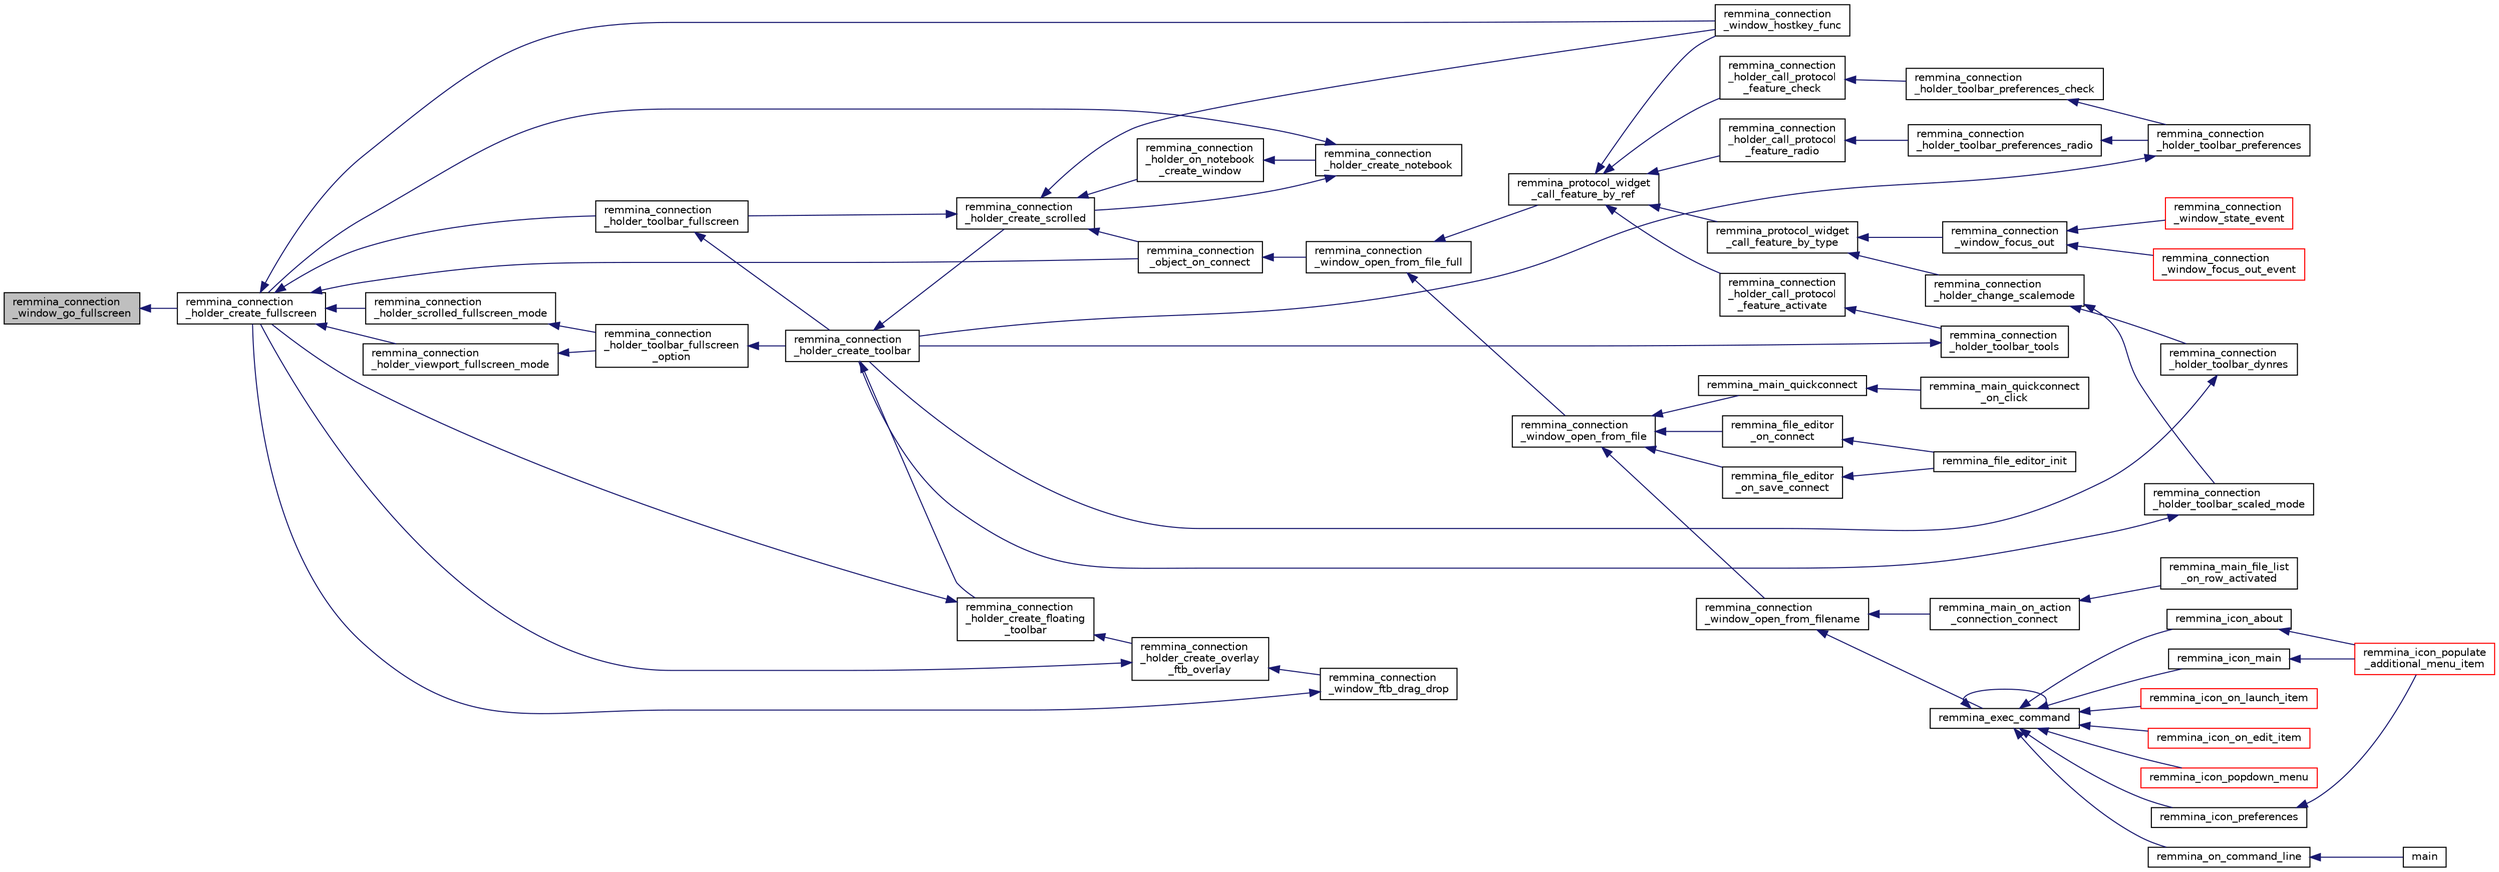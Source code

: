 digraph "remmina_connection_window_go_fullscreen"
{
  edge [fontname="Helvetica",fontsize="10",labelfontname="Helvetica",labelfontsize="10"];
  node [fontname="Helvetica",fontsize="10",shape=record];
  rankdir="LR";
  Node13757 [label="remmina_connection\l_window_go_fullscreen",height=0.2,width=0.4,color="black", fillcolor="grey75", style="filled", fontcolor="black"];
  Node13757 -> Node13758 [dir="back",color="midnightblue",fontsize="10",style="solid",fontname="Helvetica"];
  Node13758 [label="remmina_connection\l_holder_create_fullscreen",height=0.2,width=0.4,color="black", fillcolor="white", style="filled",URL="$remmina__connection__window_8c.html#ae67ca4d276339723c1ff87fc224eaccf"];
  Node13758 -> Node13759 [dir="back",color="midnightblue",fontsize="10",style="solid",fontname="Helvetica"];
  Node13759 [label="remmina_connection\l_holder_toolbar_fullscreen",height=0.2,width=0.4,color="black", fillcolor="white", style="filled",URL="$remmina__connection__window_8c.html#a02ac20f50f1b7b816bd7208127efdbee"];
  Node13759 -> Node13760 [dir="back",color="midnightblue",fontsize="10",style="solid",fontname="Helvetica"];
  Node13760 [label="remmina_connection\l_holder_create_toolbar",height=0.2,width=0.4,color="black", fillcolor="white", style="filled",URL="$remmina__connection__window_8c.html#af8138da72278e9e9000276e08a6fd984"];
  Node13760 -> Node13761 [dir="back",color="midnightblue",fontsize="10",style="solid",fontname="Helvetica"];
  Node13761 [label="remmina_connection\l_holder_create_floating\l_toolbar",height=0.2,width=0.4,color="black", fillcolor="white", style="filled",URL="$remmina__connection__window_8c.html#a967dca6c1876afc3e6bcb763f9709d43"];
  Node13761 -> Node13762 [dir="back",color="midnightblue",fontsize="10",style="solid",fontname="Helvetica"];
  Node13762 [label="remmina_connection\l_holder_create_overlay\l_ftb_overlay",height=0.2,width=0.4,color="black", fillcolor="white", style="filled",URL="$remmina__connection__window_8c.html#ab2edcb806312b3367c70fbb13c383ae0"];
  Node13762 -> Node13763 [dir="back",color="midnightblue",fontsize="10",style="solid",fontname="Helvetica"];
  Node13763 [label="remmina_connection\l_window_ftb_drag_drop",height=0.2,width=0.4,color="black", fillcolor="white", style="filled",URL="$remmina__connection__window_8c.html#a15c9b2bd929f8f2bb64d0bb6fa60f067"];
  Node13763 -> Node13758 [dir="back",color="midnightblue",fontsize="10",style="solid",fontname="Helvetica"];
  Node13762 -> Node13758 [dir="back",color="midnightblue",fontsize="10",style="solid",fontname="Helvetica"];
  Node13761 -> Node13758 [dir="back",color="midnightblue",fontsize="10",style="solid",fontname="Helvetica"];
  Node13760 -> Node13764 [dir="back",color="midnightblue",fontsize="10",style="solid",fontname="Helvetica"];
  Node13764 [label="remmina_connection\l_holder_create_scrolled",height=0.2,width=0.4,color="black", fillcolor="white", style="filled",URL="$remmina__connection__window_8c.html#a57b3656c37df65d276ddd50a16906dc7"];
  Node13764 -> Node13759 [dir="back",color="midnightblue",fontsize="10",style="solid",fontname="Helvetica"];
  Node13764 -> Node13765 [dir="back",color="midnightblue",fontsize="10",style="solid",fontname="Helvetica"];
  Node13765 [label="remmina_connection\l_holder_on_notebook\l_create_window",height=0.2,width=0.4,color="black", fillcolor="white", style="filled",URL="$remmina__connection__window_8c.html#a2f5fc595c1aad851962aa58e2009bcce"];
  Node13765 -> Node13766 [dir="back",color="midnightblue",fontsize="10",style="solid",fontname="Helvetica"];
  Node13766 [label="remmina_connection\l_holder_create_notebook",height=0.2,width=0.4,color="black", fillcolor="white", style="filled",URL="$remmina__connection__window_8c.html#ae616dc409c5775dc73d9a83c1f081705"];
  Node13766 -> Node13764 [dir="back",color="midnightblue",fontsize="10",style="solid",fontname="Helvetica"];
  Node13766 -> Node13758 [dir="back",color="midnightblue",fontsize="10",style="solid",fontname="Helvetica"];
  Node13764 -> Node13767 [dir="back",color="midnightblue",fontsize="10",style="solid",fontname="Helvetica"];
  Node13767 [label="remmina_connection\l_window_hostkey_func",height=0.2,width=0.4,color="black", fillcolor="white", style="filled",URL="$remmina__connection__window_8c.html#abef663d930076deb3105f86dabe2a9c3"];
  Node13764 -> Node13768 [dir="back",color="midnightblue",fontsize="10",style="solid",fontname="Helvetica"];
  Node13768 [label="remmina_connection\l_object_on_connect",height=0.2,width=0.4,color="black", fillcolor="white", style="filled",URL="$remmina__connection__window_8c.html#a0ad685a873ecef95ec13caba17e0c22e"];
  Node13768 -> Node13769 [dir="back",color="midnightblue",fontsize="10",style="solid",fontname="Helvetica"];
  Node13769 [label="remmina_connection\l_window_open_from_file_full",height=0.2,width=0.4,color="black", fillcolor="white", style="filled",URL="$remmina__connection__window_8h.html#adbf2b670ca3bae96a99cb0b36021a961"];
  Node13769 -> Node13770 [dir="back",color="midnightblue",fontsize="10",style="solid",fontname="Helvetica"];
  Node13770 [label="remmina_connection\l_window_open_from_file",height=0.2,width=0.4,color="black", fillcolor="white", style="filled",URL="$remmina__connection__window_8h.html#a1c7f722a89609523cc4de079cc82f23c"];
  Node13770 -> Node13771 [dir="back",color="midnightblue",fontsize="10",style="solid",fontname="Helvetica"];
  Node13771 [label="remmina_connection\l_window_open_from_filename",height=0.2,width=0.4,color="black", fillcolor="white", style="filled",URL="$remmina__connection__window_8h.html#ab0ed27ef360efc7d92906cbabf9da5db"];
  Node13771 -> Node13772 [dir="back",color="midnightblue",fontsize="10",style="solid",fontname="Helvetica"];
  Node13772 [label="remmina_exec_command",height=0.2,width=0.4,color="black", fillcolor="white", style="filled",URL="$remmina__exec_8h.html#a424cabdcff647797061e7482049d62a7"];
  Node13772 -> Node13773 [dir="back",color="midnightblue",fontsize="10",style="solid",fontname="Helvetica"];
  Node13773 [label="remmina_on_command_line",height=0.2,width=0.4,color="black", fillcolor="white", style="filled",URL="$remmina_8c.html#aeb286fc5bd52ab5382ab8cb495dc2914"];
  Node13773 -> Node13774 [dir="back",color="midnightblue",fontsize="10",style="solid",fontname="Helvetica"];
  Node13774 [label="main",height=0.2,width=0.4,color="black", fillcolor="white", style="filled",URL="$remmina_8c.html#a0ddf1224851353fc92bfbff6f499fa97"];
  Node13772 -> Node13772 [dir="back",color="midnightblue",fontsize="10",style="solid",fontname="Helvetica"];
  Node13772 -> Node13775 [dir="back",color="midnightblue",fontsize="10",style="solid",fontname="Helvetica"];
  Node13775 [label="remmina_icon_main",height=0.2,width=0.4,color="black", fillcolor="white", style="filled",URL="$remmina__icon_8c.html#a920476110ab6410c8fc8cf734109e497"];
  Node13775 -> Node13776 [dir="back",color="midnightblue",fontsize="10",style="solid",fontname="Helvetica"];
  Node13776 [label="remmina_icon_populate\l_additional_menu_item",height=0.2,width=0.4,color="red", fillcolor="white", style="filled",URL="$remmina__icon_8c.html#a8aaf73ed94cf20dcce1c7be26262cb56"];
  Node13772 -> Node13786 [dir="back",color="midnightblue",fontsize="10",style="solid",fontname="Helvetica"];
  Node13786 [label="remmina_icon_preferences",height=0.2,width=0.4,color="black", fillcolor="white", style="filled",URL="$remmina__icon_8c.html#ad3b0e3d12e4854eae05b1afea19da404"];
  Node13786 -> Node13776 [dir="back",color="midnightblue",fontsize="10",style="solid",fontname="Helvetica"];
  Node13772 -> Node13787 [dir="back",color="midnightblue",fontsize="10",style="solid",fontname="Helvetica"];
  Node13787 [label="remmina_icon_about",height=0.2,width=0.4,color="black", fillcolor="white", style="filled",URL="$remmina__icon_8c.html#a5cdf1958ef01e49889bcee2e90e2cf71"];
  Node13787 -> Node13776 [dir="back",color="midnightblue",fontsize="10",style="solid",fontname="Helvetica"];
  Node13772 -> Node13788 [dir="back",color="midnightblue",fontsize="10",style="solid",fontname="Helvetica"];
  Node13788 [label="remmina_icon_on_launch_item",height=0.2,width=0.4,color="red", fillcolor="white", style="filled",URL="$remmina__icon_8c.html#ad1699688680e12abcfd5c74dd2f76d83"];
  Node13772 -> Node13791 [dir="back",color="midnightblue",fontsize="10",style="solid",fontname="Helvetica"];
  Node13791 [label="remmina_icon_on_edit_item",height=0.2,width=0.4,color="red", fillcolor="white", style="filled",URL="$remmina__icon_8c.html#af8708120906a8dc41a7998ebf9ecd129"];
  Node13772 -> Node13792 [dir="back",color="midnightblue",fontsize="10",style="solid",fontname="Helvetica"];
  Node13792 [label="remmina_icon_popdown_menu",height=0.2,width=0.4,color="red", fillcolor="white", style="filled",URL="$remmina__icon_8c.html#a444be76e3c3a065279c5f9abc7fae833"];
  Node13771 -> Node13793 [dir="back",color="midnightblue",fontsize="10",style="solid",fontname="Helvetica"];
  Node13793 [label="remmina_main_on_action\l_connection_connect",height=0.2,width=0.4,color="black", fillcolor="white", style="filled",URL="$remmina__main_8c.html#ae023d1cb099a4f7bee79f13760566cbf"];
  Node13793 -> Node13794 [dir="back",color="midnightblue",fontsize="10",style="solid",fontname="Helvetica"];
  Node13794 [label="remmina_main_file_list\l_on_row_activated",height=0.2,width=0.4,color="black", fillcolor="white", style="filled",URL="$remmina__main_8c.html#aba1a89a2400c5cc8373c6bd34602ac10"];
  Node13770 -> Node13795 [dir="back",color="midnightblue",fontsize="10",style="solid",fontname="Helvetica"];
  Node13795 [label="remmina_file_editor\l_on_connect",height=0.2,width=0.4,color="black", fillcolor="white", style="filled",URL="$remmina__file__editor_8c.html#a73b8581fd1fd77532b748d91a2951f25"];
  Node13795 -> Node13779 [dir="back",color="midnightblue",fontsize="10",style="solid",fontname="Helvetica"];
  Node13779 [label="remmina_file_editor_init",height=0.2,width=0.4,color="black", fillcolor="white", style="filled",URL="$remmina__file__editor_8c.html#a9afd8d41c66f547320930eb331f3124d"];
  Node13770 -> Node13780 [dir="back",color="midnightblue",fontsize="10",style="solid",fontname="Helvetica"];
  Node13780 [label="remmina_file_editor\l_on_save_connect",height=0.2,width=0.4,color="black", fillcolor="white", style="filled",URL="$remmina__file__editor_8c.html#a57224f3f69f04f398de563b71be6b18e"];
  Node13780 -> Node13779 [dir="back",color="midnightblue",fontsize="10",style="solid",fontname="Helvetica"];
  Node13770 -> Node13796 [dir="back",color="midnightblue",fontsize="10",style="solid",fontname="Helvetica"];
  Node13796 [label="remmina_main_quickconnect",height=0.2,width=0.4,color="black", fillcolor="white", style="filled",URL="$remmina__main_8c.html#a802458852abacebfb16f1f4295806a01"];
  Node13796 -> Node13797 [dir="back",color="midnightblue",fontsize="10",style="solid",fontname="Helvetica"];
  Node13797 [label="remmina_main_quickconnect\l_on_click",height=0.2,width=0.4,color="black", fillcolor="white", style="filled",URL="$remmina__main_8c.html#a210e9e04c7c97cc86412044de31f659d"];
  Node13769 -> Node13798 [dir="back",color="midnightblue",fontsize="10",style="solid",fontname="Helvetica"];
  Node13798 [label="remmina_protocol_widget\l_call_feature_by_ref",height=0.2,width=0.4,color="black", fillcolor="white", style="filled",URL="$remmina__protocol__widget_8h.html#a605b69a9aa4393024369cc5070488692"];
  Node13798 -> Node13799 [dir="back",color="midnightblue",fontsize="10",style="solid",fontname="Helvetica"];
  Node13799 [label="remmina_connection\l_holder_call_protocol\l_feature_radio",height=0.2,width=0.4,color="black", fillcolor="white", style="filled",URL="$remmina__connection__window_8c.html#a86280cb973101817f7410af393bc2f98"];
  Node13799 -> Node13800 [dir="back",color="midnightblue",fontsize="10",style="solid",fontname="Helvetica"];
  Node13800 [label="remmina_connection\l_holder_toolbar_preferences_radio",height=0.2,width=0.4,color="black", fillcolor="white", style="filled",URL="$remmina__connection__window_8c.html#a1ddab4aacc284c606ab237eae9c0b5a9"];
  Node13800 -> Node13801 [dir="back",color="midnightblue",fontsize="10",style="solid",fontname="Helvetica"];
  Node13801 [label="remmina_connection\l_holder_toolbar_preferences",height=0.2,width=0.4,color="black", fillcolor="white", style="filled",URL="$remmina__connection__window_8c.html#a78ec7d6e66d6e6569c1a9a0230c74bc8"];
  Node13801 -> Node13760 [dir="back",color="midnightblue",fontsize="10",style="solid",fontname="Helvetica"];
  Node13798 -> Node13802 [dir="back",color="midnightblue",fontsize="10",style="solid",fontname="Helvetica"];
  Node13802 [label="remmina_connection\l_holder_call_protocol\l_feature_check",height=0.2,width=0.4,color="black", fillcolor="white", style="filled",URL="$remmina__connection__window_8c.html#a8d924ded7fe147df8b5f113e2fb1d6e7"];
  Node13802 -> Node13803 [dir="back",color="midnightblue",fontsize="10",style="solid",fontname="Helvetica"];
  Node13803 [label="remmina_connection\l_holder_toolbar_preferences_check",height=0.2,width=0.4,color="black", fillcolor="white", style="filled",URL="$remmina__connection__window_8c.html#ada0dce340f5f1484c496a2357e8a2c69"];
  Node13803 -> Node13801 [dir="back",color="midnightblue",fontsize="10",style="solid",fontname="Helvetica"];
  Node13798 -> Node13804 [dir="back",color="midnightblue",fontsize="10",style="solid",fontname="Helvetica"];
  Node13804 [label="remmina_connection\l_holder_call_protocol\l_feature_activate",height=0.2,width=0.4,color="black", fillcolor="white", style="filled",URL="$remmina__connection__window_8c.html#a4507b43c6fd10bc68d9512c6b253a552"];
  Node13804 -> Node13805 [dir="back",color="midnightblue",fontsize="10",style="solid",fontname="Helvetica"];
  Node13805 [label="remmina_connection\l_holder_toolbar_tools",height=0.2,width=0.4,color="black", fillcolor="white", style="filled",URL="$remmina__connection__window_8c.html#a51cc0b2274049920f67c71047bd76213"];
  Node13805 -> Node13760 [dir="back",color="midnightblue",fontsize="10",style="solid",fontname="Helvetica"];
  Node13798 -> Node13767 [dir="back",color="midnightblue",fontsize="10",style="solid",fontname="Helvetica"];
  Node13798 -> Node13806 [dir="back",color="midnightblue",fontsize="10",style="solid",fontname="Helvetica"];
  Node13806 [label="remmina_protocol_widget\l_call_feature_by_type",height=0.2,width=0.4,color="black", fillcolor="white", style="filled",URL="$remmina__protocol__widget_8h.html#a6a630e96e5b914d60d678ae8eaad4cd9"];
  Node13806 -> Node13807 [dir="back",color="midnightblue",fontsize="10",style="solid",fontname="Helvetica"];
  Node13807 [label="remmina_connection\l_holder_change_scalemode",height=0.2,width=0.4,color="black", fillcolor="white", style="filled",URL="$remmina__connection__window_8c.html#a5565ebedf82eb9f2d54b7f447b4c930e"];
  Node13807 -> Node13808 [dir="back",color="midnightblue",fontsize="10",style="solid",fontname="Helvetica"];
  Node13808 [label="remmina_connection\l_holder_toolbar_dynres",height=0.2,width=0.4,color="black", fillcolor="white", style="filled",URL="$remmina__connection__window_8c.html#a576e3800c7371f63b27e3832848ac4e5"];
  Node13808 -> Node13760 [dir="back",color="midnightblue",fontsize="10",style="solid",fontname="Helvetica"];
  Node13807 -> Node13809 [dir="back",color="midnightblue",fontsize="10",style="solid",fontname="Helvetica"];
  Node13809 [label="remmina_connection\l_holder_toolbar_scaled_mode",height=0.2,width=0.4,color="black", fillcolor="white", style="filled",URL="$remmina__connection__window_8c.html#ad6136dd7c0867a5a5f1c0b0645632ee4"];
  Node13809 -> Node13760 [dir="back",color="midnightblue",fontsize="10",style="solid",fontname="Helvetica"];
  Node13806 -> Node13810 [dir="back",color="midnightblue",fontsize="10",style="solid",fontname="Helvetica"];
  Node13810 [label="remmina_connection\l_window_focus_out",height=0.2,width=0.4,color="black", fillcolor="white", style="filled",URL="$remmina__connection__window_8c.html#a8c242e0a7ee57ed79099c330d696b43f"];
  Node13810 -> Node13811 [dir="back",color="midnightblue",fontsize="10",style="solid",fontname="Helvetica"];
  Node13811 [label="remmina_connection\l_window_focus_out_event",height=0.2,width=0.4,color="red", fillcolor="white", style="filled",URL="$remmina__connection__window_8c.html#a539828a1dd435bee083d82136691176c"];
  Node13810 -> Node13813 [dir="back",color="midnightblue",fontsize="10",style="solid",fontname="Helvetica"];
  Node13813 [label="remmina_connection\l_window_state_event",height=0.2,width=0.4,color="red", fillcolor="white", style="filled",URL="$remmina__connection__window_8c.html#a174d5b1e983a96c98aae2e8078f462bd"];
  Node13758 -> Node13814 [dir="back",color="midnightblue",fontsize="10",style="solid",fontname="Helvetica"];
  Node13814 [label="remmina_connection\l_holder_viewport_fullscreen_mode",height=0.2,width=0.4,color="black", fillcolor="white", style="filled",URL="$remmina__connection__window_8c.html#a0e99d0ff8c39f2c6de508eee9ef498c5"];
  Node13814 -> Node13815 [dir="back",color="midnightblue",fontsize="10",style="solid",fontname="Helvetica"];
  Node13815 [label="remmina_connection\l_holder_toolbar_fullscreen\l_option",height=0.2,width=0.4,color="black", fillcolor="white", style="filled",URL="$remmina__connection__window_8c.html#a1415cdcbed0e6fe9a7978586bf132207"];
  Node13815 -> Node13760 [dir="back",color="midnightblue",fontsize="10",style="solid",fontname="Helvetica"];
  Node13758 -> Node13816 [dir="back",color="midnightblue",fontsize="10",style="solid",fontname="Helvetica"];
  Node13816 [label="remmina_connection\l_holder_scrolled_fullscreen_mode",height=0.2,width=0.4,color="black", fillcolor="white", style="filled",URL="$remmina__connection__window_8c.html#aa25cae5c0e15e13b817b925e42a044a9"];
  Node13816 -> Node13815 [dir="back",color="midnightblue",fontsize="10",style="solid",fontname="Helvetica"];
  Node13758 -> Node13767 [dir="back",color="midnightblue",fontsize="10",style="solid",fontname="Helvetica"];
  Node13758 -> Node13768 [dir="back",color="midnightblue",fontsize="10",style="solid",fontname="Helvetica"];
}
